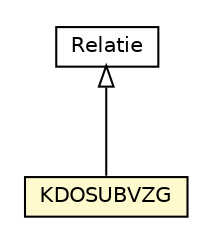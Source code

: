 #!/usr/local/bin/dot
#
# Class diagram 
# Generated by UMLGraph version R5_6-24-gf6e263 (http://www.umlgraph.org/)
#

digraph G {
	edge [fontname="Helvetica",fontsize=10,labelfontname="Helvetica",labelfontsize=10];
	node [fontname="Helvetica",fontsize=10,shape=plaintext];
	nodesep=0.25;
	ranksep=0.5;
	// nl.egem.stuf.sector.bg._0204.KDOAntwoord.KDOSUBVZG
	c74666 [label=<<table title="nl.egem.stuf.sector.bg._0204.KDOAntwoord.KDOSUBVZG" border="0" cellborder="1" cellspacing="0" cellpadding="2" port="p" bgcolor="lemonChiffon" href="./KDOAntwoord.KDOSUBVZG.html">
		<tr><td><table border="0" cellspacing="0" cellpadding="1">
<tr><td align="center" balign="center"> KDOSUBVZG </td></tr>
		</table></td></tr>
		</table>>, URL="./KDOAntwoord.KDOSUBVZG.html", fontname="Helvetica", fontcolor="black", fontsize=10.0];
	// nl.egem.stuf.sector.bg._0204.Relatie
	c74710 [label=<<table title="nl.egem.stuf.sector.bg._0204.Relatie" border="0" cellborder="1" cellspacing="0" cellpadding="2" port="p" href="./Relatie.html">
		<tr><td><table border="0" cellspacing="0" cellpadding="1">
<tr><td align="center" balign="center"> Relatie </td></tr>
		</table></td></tr>
		</table>>, URL="./Relatie.html", fontname="Helvetica", fontcolor="black", fontsize=10.0];
	//nl.egem.stuf.sector.bg._0204.KDOAntwoord.KDOSUBVZG extends nl.egem.stuf.sector.bg._0204.Relatie
	c74710:p -> c74666:p [dir=back,arrowtail=empty];
}

